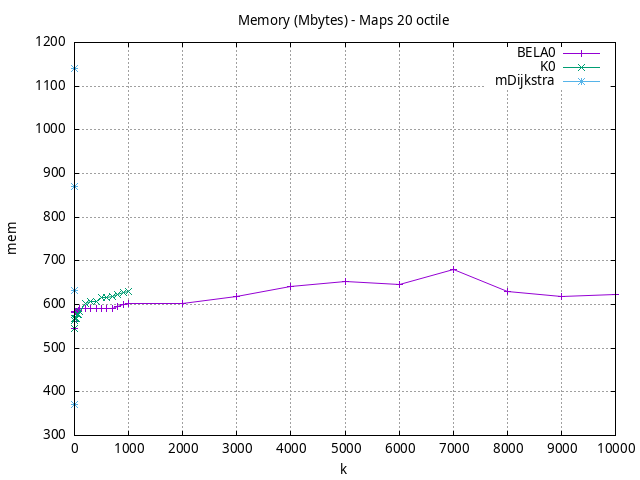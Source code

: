 #!/usr/bin/gnuplot
# -*- coding: utf-8 -*-
#
# results/maps/octile/20/random512-20.brute-force.octile.mem.gnuplot
#
# Started on 04/03/2024 23:08:52
# Author: Carlos Linares López
set grid
set xlabel "k"
set ylabel "mem"

set title "Memory (Mbytes) - Maps 20 octile"

set terminal png enhanced font "Ariel,10"
set output 'random512-20.brute-force.octile.mem.png'

plot "-" title "BELA0"      with linesp, "-" title "K0"      with linesp, "-" title "mDijkstra"      with linesp

	1 546.11
	2 562.0
	3 562.0
	4 562.0
	5 562.0
	6 562.0
	7 582.02
	8 584.0
	9 584.0
	10 584.0
	20 584.0
	30 584.0
	40 584.0
	50 584.0
	60 584.0
	70 584.0
	80 585.13
	90 590.0
	100 590.32
	200 591.0
	300 591.0
	400 591.0
	500 591.0
	600 591.0
	700 591.95
	800 596.32
	900 600.66
	1000 603.0
	2000 603.0
	3000 617.33
	4000 641.33
	5000 652.62
	6000 645.22
	7000 679.87
	8000 630.59
	9000 619.17
	10000 622.48
end
	1 544.73
	2 562.71
	3 568.0
	4 568.0
	5 568.0
	6 568.0
	7 568.0
	8 568.0
	9 568.0
	10 568.0
	20 568.0
	30 568.0
	40 568.5
	50 578.0
	60 578.0
	70 578.0
	80 578.0
	90 583.82
	100 584.0
	200 601.32
	300 606.0
	400 606.0
	500 616.89
	600 617.0
	700 619.1
	800 622.0
	900 627.99
	1000 630.28
end
	1 369.86
	2 632.22
	3 870.22
	4 1140.15
end
